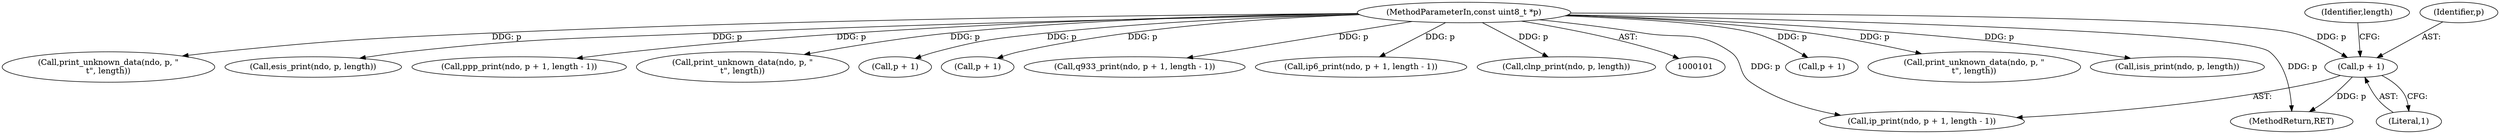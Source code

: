 digraph "0_tcpdump_1dcd10aceabbc03bf571ea32b892c522cbe923de_4@pointer" {
"1000198" [label="(Call,p + 1)"];
"1000103" [label="(MethodParameterIn,const uint8_t *p)"];
"1000188" [label="(Call,p + 1)"];
"1000255" [label="(Call,print_unknown_data(ndo, p, \"\n\t\", length))"];
"1000160" [label="(Call,isis_print(ndo, p, length))"];
"1000164" [label="(Call,print_unknown_data(ndo, p, \"\n\t\", length))"];
"1000152" [label="(Call,esis_print(ndo, p, length))"];
"1000199" [label="(Identifier,p)"];
"1000216" [label="(Call,ppp_print(ndo, p + 1, length - 1))"];
"1000198" [label="(Call,p + 1)"];
"1000145" [label="(Call,print_unknown_data(ndo, p, \"\n\t\", length))"];
"1000208" [label="(Call,p + 1)"];
"1000218" [label="(Call,p + 1)"];
"1000261" [label="(MethodReturn,RET)"];
"1000186" [label="(Call,q933_print(ndo, p + 1, length - 1))"];
"1000206" [label="(Call,ip6_print(ndo, p + 1, length - 1))"];
"1000196" [label="(Call,ip_print(ndo, p + 1, length - 1))"];
"1000141" [label="(Call,clnp_print(ndo, p, length))"];
"1000202" [label="(Identifier,length)"];
"1000200" [label="(Literal,1)"];
"1000103" [label="(MethodParameterIn,const uint8_t *p)"];
"1000198" -> "1000196"  [label="AST: "];
"1000198" -> "1000200"  [label="CFG: "];
"1000199" -> "1000198"  [label="AST: "];
"1000200" -> "1000198"  [label="AST: "];
"1000202" -> "1000198"  [label="CFG: "];
"1000198" -> "1000261"  [label="DDG: p"];
"1000103" -> "1000198"  [label="DDG: p"];
"1000103" -> "1000101"  [label="AST: "];
"1000103" -> "1000261"  [label="DDG: p"];
"1000103" -> "1000141"  [label="DDG: p"];
"1000103" -> "1000145"  [label="DDG: p"];
"1000103" -> "1000152"  [label="DDG: p"];
"1000103" -> "1000160"  [label="DDG: p"];
"1000103" -> "1000164"  [label="DDG: p"];
"1000103" -> "1000186"  [label="DDG: p"];
"1000103" -> "1000188"  [label="DDG: p"];
"1000103" -> "1000196"  [label="DDG: p"];
"1000103" -> "1000206"  [label="DDG: p"];
"1000103" -> "1000208"  [label="DDG: p"];
"1000103" -> "1000216"  [label="DDG: p"];
"1000103" -> "1000218"  [label="DDG: p"];
"1000103" -> "1000255"  [label="DDG: p"];
}
